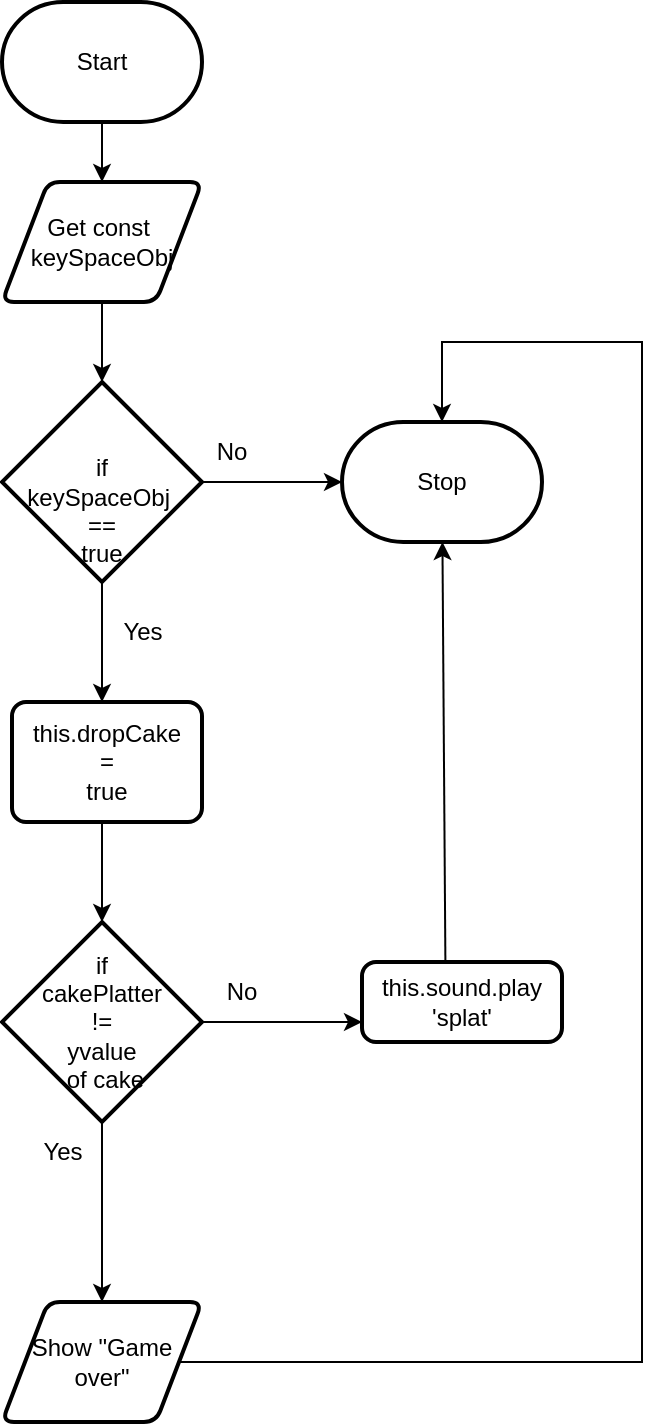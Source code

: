 <mxfile>
    <diagram id="-K2SHwrf4kS9t4YIDnmq" name="Page-1">
        <mxGraphModel dx="835" dy="602" grid="1" gridSize="10" guides="1" tooltips="1" connect="1" arrows="1" fold="1" page="1" pageScale="1" pageWidth="827" pageHeight="1169" math="0" shadow="0">
            <root>
                <mxCell id="0"/>
                <mxCell id="1" parent="0"/>
                <mxCell id="12" style="edgeStyle=none;html=1;" parent="1" source="10" target="13" edge="1">
                    <mxGeometry relative="1" as="geometry">
                        <mxPoint x="310" y="260" as="targetPoint"/>
                    </mxGeometry>
                </mxCell>
                <mxCell id="10" value="Start" style="strokeWidth=2;html=1;shape=mxgraph.flowchart.terminator;whiteSpace=wrap;" parent="1" vertex="1">
                    <mxGeometry x="250" y="140" width="100" height="60" as="geometry"/>
                </mxCell>
                <mxCell id="11" value="Stop" style="strokeWidth=2;html=1;shape=mxgraph.flowchart.terminator;whiteSpace=wrap;" parent="1" vertex="1">
                    <mxGeometry x="420" y="350" width="100" height="60" as="geometry"/>
                </mxCell>
                <mxCell id="14" style="edgeStyle=none;html=1;entryX=0.5;entryY=0;entryDx=0;entryDy=0;entryPerimeter=0;" parent="1" source="13" target="16" edge="1">
                    <mxGeometry relative="1" as="geometry">
                        <mxPoint x="310" y="330" as="targetPoint"/>
                    </mxGeometry>
                </mxCell>
                <mxCell id="13" value="Get const&amp;nbsp;&lt;br&gt;keySpaceObj" style="shape=parallelogram;html=1;strokeWidth=2;perimeter=parallelogramPerimeter;whiteSpace=wrap;rounded=1;arcSize=12;size=0.23;" parent="1" vertex="1">
                    <mxGeometry x="250" y="230" width="100" height="60" as="geometry"/>
                </mxCell>
                <mxCell id="21" style="edgeStyle=none;html=1;" parent="1" source="16" edge="1">
                    <mxGeometry relative="1" as="geometry">
                        <mxPoint x="300" y="490" as="targetPoint"/>
                    </mxGeometry>
                </mxCell>
                <mxCell id="34" style="edgeStyle=none;rounded=0;html=1;entryX=0;entryY=0.5;entryDx=0;entryDy=0;entryPerimeter=0;exitX=1;exitY=0.5;exitDx=0;exitDy=0;exitPerimeter=0;" parent="1" source="16" target="11" edge="1">
                    <mxGeometry relative="1" as="geometry">
                        <mxPoint x="470" y="380" as="targetPoint"/>
                    </mxGeometry>
                </mxCell>
                <mxCell id="16" value="&lt;br&gt;&lt;br&gt;if &lt;br&gt;keySpaceObj&amp;nbsp;&lt;br&gt;==&lt;br&gt;true" style="strokeWidth=2;html=1;shape=mxgraph.flowchart.decision;whiteSpace=wrap;" parent="1" vertex="1">
                    <mxGeometry x="250" y="330" width="100" height="100" as="geometry"/>
                </mxCell>
                <mxCell id="25" style="edgeStyle=none;html=1;" parent="1" target="26" edge="1">
                    <mxGeometry relative="1" as="geometry">
                        <mxPoint x="310" y="610" as="targetPoint"/>
                        <mxPoint x="300" y="550" as="sourcePoint"/>
                    </mxGeometry>
                </mxCell>
                <mxCell id="35" style="edgeStyle=none;rounded=0;html=1;" parent="1" source="26" edge="1">
                    <mxGeometry relative="1" as="geometry">
                        <mxPoint x="300" y="790" as="targetPoint"/>
                    </mxGeometry>
                </mxCell>
                <mxCell id="44" style="edgeStyle=none;html=1;" edge="1" parent="1" source="26">
                    <mxGeometry relative="1" as="geometry">
                        <mxPoint x="430" y="650" as="targetPoint"/>
                    </mxGeometry>
                </mxCell>
                <mxCell id="26" value="if &lt;br&gt;cakePlatter &lt;br&gt;!=&lt;br&gt;yvalue&lt;br&gt;&amp;nbsp;of cake" style="strokeWidth=2;html=1;shape=mxgraph.flowchart.decision;whiteSpace=wrap;" parent="1" vertex="1">
                    <mxGeometry x="250" y="600" width="100" height="100" as="geometry"/>
                </mxCell>
                <mxCell id="30" value="this.dropCake&lt;br&gt;=&lt;br&gt;true" style="rounded=1;whiteSpace=wrap;html=1;absoluteArcSize=1;arcSize=14;strokeWidth=2;" parent="1" vertex="1">
                    <mxGeometry x="255" y="490" width="95" height="60" as="geometry"/>
                </mxCell>
                <mxCell id="33" value="Yes" style="text;html=1;align=center;verticalAlign=middle;resizable=0;points=[];autosize=1;strokeColor=none;fillColor=none;" parent="1" vertex="1">
                    <mxGeometry x="300" y="440" width="40" height="30" as="geometry"/>
                </mxCell>
                <mxCell id="36" value="Yes" style="text;html=1;align=center;verticalAlign=middle;resizable=0;points=[];autosize=1;strokeColor=none;fillColor=none;" parent="1" vertex="1">
                    <mxGeometry x="260" y="700" width="40" height="30" as="geometry"/>
                </mxCell>
                <mxCell id="39" value="No" style="text;strokeColor=none;align=center;fillColor=none;html=1;verticalAlign=middle;whiteSpace=wrap;rounded=0;" parent="1" vertex="1">
                    <mxGeometry x="340" y="620" width="60" height="30" as="geometry"/>
                </mxCell>
                <mxCell id="41" value="No" style="text;strokeColor=none;align=center;fillColor=none;html=1;verticalAlign=middle;whiteSpace=wrap;rounded=0;" parent="1" vertex="1">
                    <mxGeometry x="335" y="350" width="60" height="30" as="geometry"/>
                </mxCell>
                <mxCell id="48" style="edgeStyle=none;html=1;entryX=0.5;entryY=0;entryDx=0;entryDy=0;entryPerimeter=0;rounded=0;" edge="1" parent="1" source="45" target="11">
                    <mxGeometry relative="1" as="geometry">
                        <mxPoint x="420" y="310" as="targetPoint"/>
                        <Array as="points">
                            <mxPoint x="570" y="820"/>
                            <mxPoint x="570" y="310"/>
                            <mxPoint x="470" y="310"/>
                        </Array>
                    </mxGeometry>
                </mxCell>
                <mxCell id="45" value="Show &quot;Game over&quot;" style="shape=parallelogram;html=1;strokeWidth=2;perimeter=parallelogramPerimeter;whiteSpace=wrap;rounded=1;arcSize=12;size=0.23;" vertex="1" parent="1">
                    <mxGeometry x="250" y="790" width="100" height="60" as="geometry"/>
                </mxCell>
                <mxCell id="47" style="edgeStyle=none;html=1;exitX=0.417;exitY=-0.002;exitDx=0;exitDy=0;exitPerimeter=0;" edge="1" parent="1" source="49" target="11">
                    <mxGeometry relative="1" as="geometry">
                        <mxPoint x="470" y="620" as="sourcePoint"/>
                    </mxGeometry>
                </mxCell>
                <mxCell id="49" value="this.sound.play&lt;br&gt;'splat'" style="rounded=1;whiteSpace=wrap;html=1;absoluteArcSize=1;arcSize=14;strokeWidth=2;" vertex="1" parent="1">
                    <mxGeometry x="430" y="620" width="100" height="40" as="geometry"/>
                </mxCell>
            </root>
        </mxGraphModel>
    </diagram>
</mxfile>